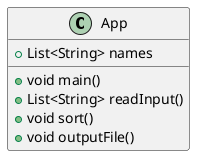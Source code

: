 @startuml
class App {
+ void main()
+ List<String> readInput()
+ void sort()
+ void outputFile()
+List<String> names
}
@enduml